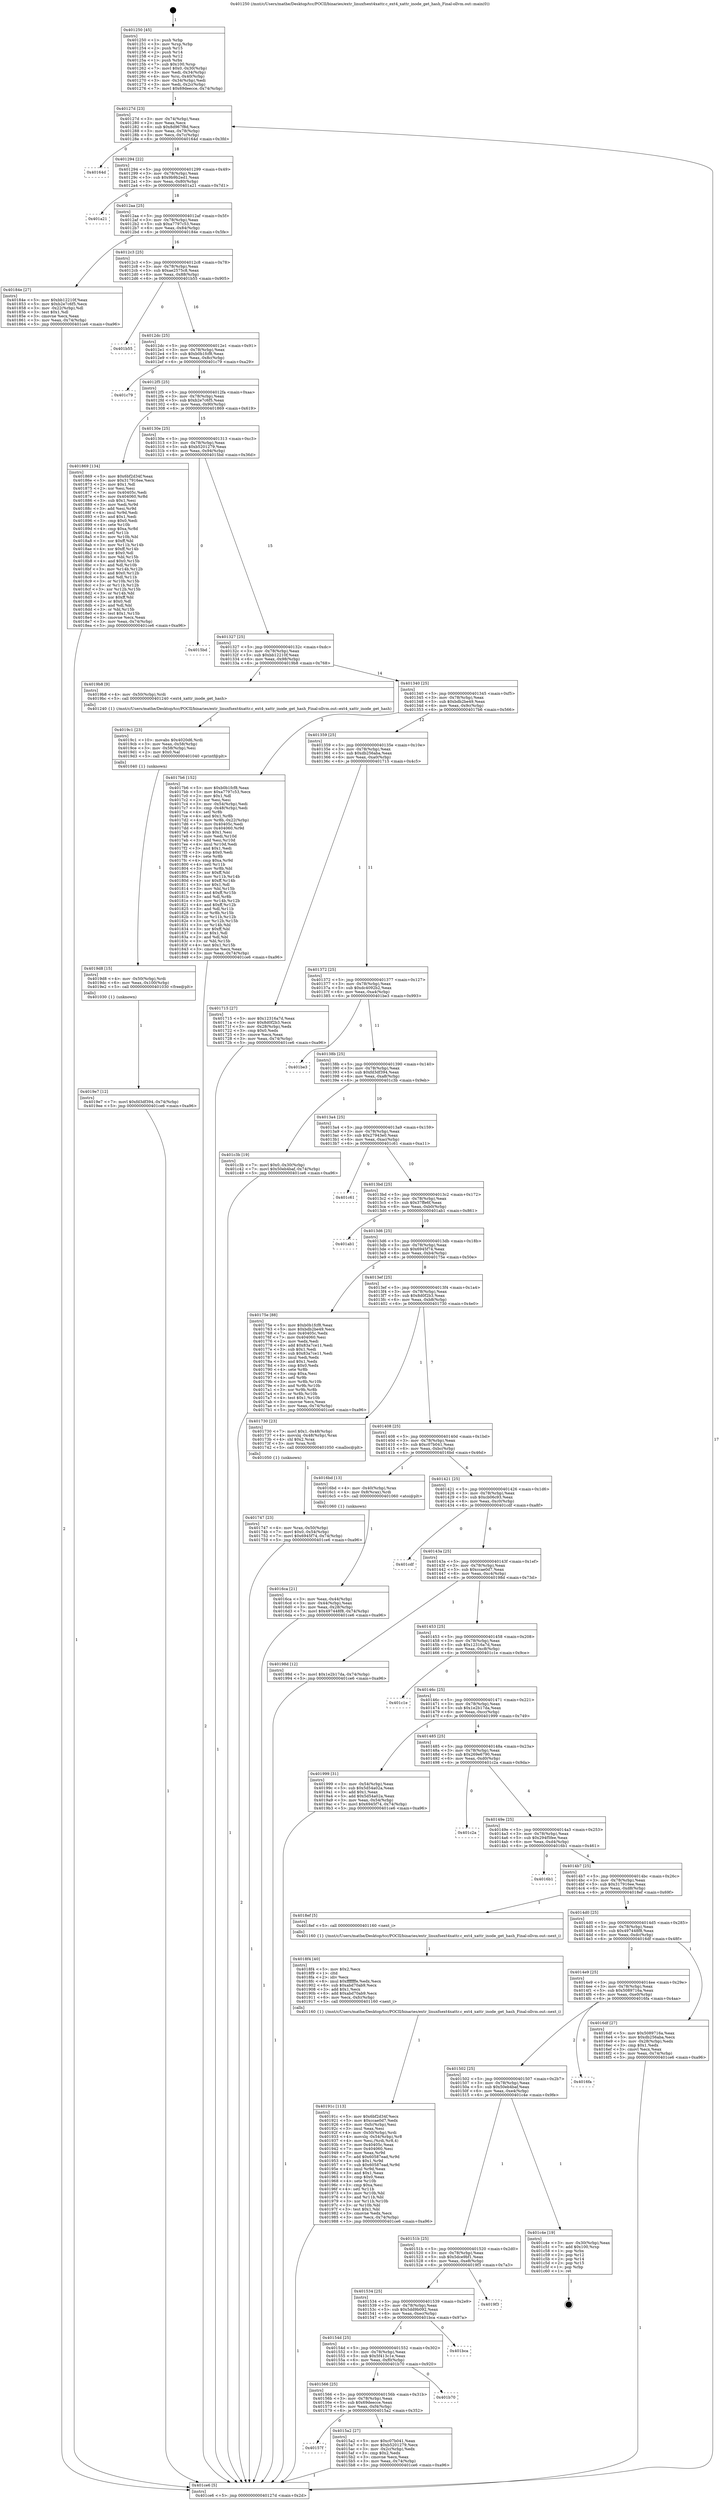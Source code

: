 digraph "0x401250" {
  label = "0x401250 (/mnt/c/Users/mathe/Desktop/tcc/POCII/binaries/extr_linuxfsext4xattr.c_ext4_xattr_inode_get_hash_Final-ollvm.out::main(0))"
  labelloc = "t"
  node[shape=record]

  Entry [label="",width=0.3,height=0.3,shape=circle,fillcolor=black,style=filled]
  "0x40127d" [label="{
     0x40127d [23]\l
     | [instrs]\l
     &nbsp;&nbsp;0x40127d \<+3\>: mov -0x74(%rbp),%eax\l
     &nbsp;&nbsp;0x401280 \<+2\>: mov %eax,%ecx\l
     &nbsp;&nbsp;0x401282 \<+6\>: sub $0x8d967f8d,%ecx\l
     &nbsp;&nbsp;0x401288 \<+3\>: mov %eax,-0x78(%rbp)\l
     &nbsp;&nbsp;0x40128b \<+3\>: mov %ecx,-0x7c(%rbp)\l
     &nbsp;&nbsp;0x40128e \<+6\>: je 000000000040164d \<main+0x3fd\>\l
  }"]
  "0x40164d" [label="{
     0x40164d\l
  }", style=dashed]
  "0x401294" [label="{
     0x401294 [22]\l
     | [instrs]\l
     &nbsp;&nbsp;0x401294 \<+5\>: jmp 0000000000401299 \<main+0x49\>\l
     &nbsp;&nbsp;0x401299 \<+3\>: mov -0x78(%rbp),%eax\l
     &nbsp;&nbsp;0x40129c \<+5\>: sub $0x9b9b2ed1,%eax\l
     &nbsp;&nbsp;0x4012a1 \<+3\>: mov %eax,-0x80(%rbp)\l
     &nbsp;&nbsp;0x4012a4 \<+6\>: je 0000000000401a21 \<main+0x7d1\>\l
  }"]
  Exit [label="",width=0.3,height=0.3,shape=circle,fillcolor=black,style=filled,peripheries=2]
  "0x401a21" [label="{
     0x401a21\l
  }", style=dashed]
  "0x4012aa" [label="{
     0x4012aa [25]\l
     | [instrs]\l
     &nbsp;&nbsp;0x4012aa \<+5\>: jmp 00000000004012af \<main+0x5f\>\l
     &nbsp;&nbsp;0x4012af \<+3\>: mov -0x78(%rbp),%eax\l
     &nbsp;&nbsp;0x4012b2 \<+5\>: sub $0xa7797c53,%eax\l
     &nbsp;&nbsp;0x4012b7 \<+6\>: mov %eax,-0x84(%rbp)\l
     &nbsp;&nbsp;0x4012bd \<+6\>: je 000000000040184e \<main+0x5fe\>\l
  }"]
  "0x4019e7" [label="{
     0x4019e7 [12]\l
     | [instrs]\l
     &nbsp;&nbsp;0x4019e7 \<+7\>: movl $0xfd3df394,-0x74(%rbp)\l
     &nbsp;&nbsp;0x4019ee \<+5\>: jmp 0000000000401ce6 \<main+0xa96\>\l
  }"]
  "0x40184e" [label="{
     0x40184e [27]\l
     | [instrs]\l
     &nbsp;&nbsp;0x40184e \<+5\>: mov $0xbb12210f,%eax\l
     &nbsp;&nbsp;0x401853 \<+5\>: mov $0xb2e7c6f5,%ecx\l
     &nbsp;&nbsp;0x401858 \<+3\>: mov -0x22(%rbp),%dl\l
     &nbsp;&nbsp;0x40185b \<+3\>: test $0x1,%dl\l
     &nbsp;&nbsp;0x40185e \<+3\>: cmovne %ecx,%eax\l
     &nbsp;&nbsp;0x401861 \<+3\>: mov %eax,-0x74(%rbp)\l
     &nbsp;&nbsp;0x401864 \<+5\>: jmp 0000000000401ce6 \<main+0xa96\>\l
  }"]
  "0x4012c3" [label="{
     0x4012c3 [25]\l
     | [instrs]\l
     &nbsp;&nbsp;0x4012c3 \<+5\>: jmp 00000000004012c8 \<main+0x78\>\l
     &nbsp;&nbsp;0x4012c8 \<+3\>: mov -0x78(%rbp),%eax\l
     &nbsp;&nbsp;0x4012cb \<+5\>: sub $0xae2575c8,%eax\l
     &nbsp;&nbsp;0x4012d0 \<+6\>: mov %eax,-0x88(%rbp)\l
     &nbsp;&nbsp;0x4012d6 \<+6\>: je 0000000000401b55 \<main+0x905\>\l
  }"]
  "0x4019d8" [label="{
     0x4019d8 [15]\l
     | [instrs]\l
     &nbsp;&nbsp;0x4019d8 \<+4\>: mov -0x50(%rbp),%rdi\l
     &nbsp;&nbsp;0x4019dc \<+6\>: mov %eax,-0x100(%rbp)\l
     &nbsp;&nbsp;0x4019e2 \<+5\>: call 0000000000401030 \<free@plt\>\l
     | [calls]\l
     &nbsp;&nbsp;0x401030 \{1\} (unknown)\l
  }"]
  "0x401b55" [label="{
     0x401b55\l
  }", style=dashed]
  "0x4012dc" [label="{
     0x4012dc [25]\l
     | [instrs]\l
     &nbsp;&nbsp;0x4012dc \<+5\>: jmp 00000000004012e1 \<main+0x91\>\l
     &nbsp;&nbsp;0x4012e1 \<+3\>: mov -0x78(%rbp),%eax\l
     &nbsp;&nbsp;0x4012e4 \<+5\>: sub $0xb0b1fcf8,%eax\l
     &nbsp;&nbsp;0x4012e9 \<+6\>: mov %eax,-0x8c(%rbp)\l
     &nbsp;&nbsp;0x4012ef \<+6\>: je 0000000000401c79 \<main+0xa29\>\l
  }"]
  "0x4019c1" [label="{
     0x4019c1 [23]\l
     | [instrs]\l
     &nbsp;&nbsp;0x4019c1 \<+10\>: movabs $0x4020d6,%rdi\l
     &nbsp;&nbsp;0x4019cb \<+3\>: mov %eax,-0x58(%rbp)\l
     &nbsp;&nbsp;0x4019ce \<+3\>: mov -0x58(%rbp),%esi\l
     &nbsp;&nbsp;0x4019d1 \<+2\>: mov $0x0,%al\l
     &nbsp;&nbsp;0x4019d3 \<+5\>: call 0000000000401040 \<printf@plt\>\l
     | [calls]\l
     &nbsp;&nbsp;0x401040 \{1\} (unknown)\l
  }"]
  "0x401c79" [label="{
     0x401c79\l
  }", style=dashed]
  "0x4012f5" [label="{
     0x4012f5 [25]\l
     | [instrs]\l
     &nbsp;&nbsp;0x4012f5 \<+5\>: jmp 00000000004012fa \<main+0xaa\>\l
     &nbsp;&nbsp;0x4012fa \<+3\>: mov -0x78(%rbp),%eax\l
     &nbsp;&nbsp;0x4012fd \<+5\>: sub $0xb2e7c6f5,%eax\l
     &nbsp;&nbsp;0x401302 \<+6\>: mov %eax,-0x90(%rbp)\l
     &nbsp;&nbsp;0x401308 \<+6\>: je 0000000000401869 \<main+0x619\>\l
  }"]
  "0x40191c" [label="{
     0x40191c [113]\l
     | [instrs]\l
     &nbsp;&nbsp;0x40191c \<+5\>: mov $0x6bf2d34f,%ecx\l
     &nbsp;&nbsp;0x401921 \<+5\>: mov $0xccae0d7,%edx\l
     &nbsp;&nbsp;0x401926 \<+6\>: mov -0xfc(%rbp),%esi\l
     &nbsp;&nbsp;0x40192c \<+3\>: imul %eax,%esi\l
     &nbsp;&nbsp;0x40192f \<+4\>: mov -0x50(%rbp),%rdi\l
     &nbsp;&nbsp;0x401933 \<+4\>: movslq -0x54(%rbp),%r8\l
     &nbsp;&nbsp;0x401937 \<+4\>: mov %esi,(%rdi,%r8,4)\l
     &nbsp;&nbsp;0x40193b \<+7\>: mov 0x40405c,%eax\l
     &nbsp;&nbsp;0x401942 \<+7\>: mov 0x404060,%esi\l
     &nbsp;&nbsp;0x401949 \<+3\>: mov %eax,%r9d\l
     &nbsp;&nbsp;0x40194c \<+7\>: add $0x60587ead,%r9d\l
     &nbsp;&nbsp;0x401953 \<+4\>: sub $0x1,%r9d\l
     &nbsp;&nbsp;0x401957 \<+7\>: sub $0x60587ead,%r9d\l
     &nbsp;&nbsp;0x40195e \<+4\>: imul %r9d,%eax\l
     &nbsp;&nbsp;0x401962 \<+3\>: and $0x1,%eax\l
     &nbsp;&nbsp;0x401965 \<+3\>: cmp $0x0,%eax\l
     &nbsp;&nbsp;0x401968 \<+4\>: sete %r10b\l
     &nbsp;&nbsp;0x40196c \<+3\>: cmp $0xa,%esi\l
     &nbsp;&nbsp;0x40196f \<+4\>: setl %r11b\l
     &nbsp;&nbsp;0x401973 \<+3\>: mov %r10b,%bl\l
     &nbsp;&nbsp;0x401976 \<+3\>: and %r11b,%bl\l
     &nbsp;&nbsp;0x401979 \<+3\>: xor %r11b,%r10b\l
     &nbsp;&nbsp;0x40197c \<+3\>: or %r10b,%bl\l
     &nbsp;&nbsp;0x40197f \<+3\>: test $0x1,%bl\l
     &nbsp;&nbsp;0x401982 \<+3\>: cmovne %edx,%ecx\l
     &nbsp;&nbsp;0x401985 \<+3\>: mov %ecx,-0x74(%rbp)\l
     &nbsp;&nbsp;0x401988 \<+5\>: jmp 0000000000401ce6 \<main+0xa96\>\l
  }"]
  "0x401869" [label="{
     0x401869 [134]\l
     | [instrs]\l
     &nbsp;&nbsp;0x401869 \<+5\>: mov $0x6bf2d34f,%eax\l
     &nbsp;&nbsp;0x40186e \<+5\>: mov $0x317916ee,%ecx\l
     &nbsp;&nbsp;0x401873 \<+2\>: mov $0x1,%dl\l
     &nbsp;&nbsp;0x401875 \<+2\>: xor %esi,%esi\l
     &nbsp;&nbsp;0x401877 \<+7\>: mov 0x40405c,%edi\l
     &nbsp;&nbsp;0x40187e \<+8\>: mov 0x404060,%r8d\l
     &nbsp;&nbsp;0x401886 \<+3\>: sub $0x1,%esi\l
     &nbsp;&nbsp;0x401889 \<+3\>: mov %edi,%r9d\l
     &nbsp;&nbsp;0x40188c \<+3\>: add %esi,%r9d\l
     &nbsp;&nbsp;0x40188f \<+4\>: imul %r9d,%edi\l
     &nbsp;&nbsp;0x401893 \<+3\>: and $0x1,%edi\l
     &nbsp;&nbsp;0x401896 \<+3\>: cmp $0x0,%edi\l
     &nbsp;&nbsp;0x401899 \<+4\>: sete %r10b\l
     &nbsp;&nbsp;0x40189d \<+4\>: cmp $0xa,%r8d\l
     &nbsp;&nbsp;0x4018a1 \<+4\>: setl %r11b\l
     &nbsp;&nbsp;0x4018a5 \<+3\>: mov %r10b,%bl\l
     &nbsp;&nbsp;0x4018a8 \<+3\>: xor $0xff,%bl\l
     &nbsp;&nbsp;0x4018ab \<+3\>: mov %r11b,%r14b\l
     &nbsp;&nbsp;0x4018ae \<+4\>: xor $0xff,%r14b\l
     &nbsp;&nbsp;0x4018b2 \<+3\>: xor $0x0,%dl\l
     &nbsp;&nbsp;0x4018b5 \<+3\>: mov %bl,%r15b\l
     &nbsp;&nbsp;0x4018b8 \<+4\>: and $0x0,%r15b\l
     &nbsp;&nbsp;0x4018bc \<+3\>: and %dl,%r10b\l
     &nbsp;&nbsp;0x4018bf \<+3\>: mov %r14b,%r12b\l
     &nbsp;&nbsp;0x4018c2 \<+4\>: and $0x0,%r12b\l
     &nbsp;&nbsp;0x4018c6 \<+3\>: and %dl,%r11b\l
     &nbsp;&nbsp;0x4018c9 \<+3\>: or %r10b,%r15b\l
     &nbsp;&nbsp;0x4018cc \<+3\>: or %r11b,%r12b\l
     &nbsp;&nbsp;0x4018cf \<+3\>: xor %r12b,%r15b\l
     &nbsp;&nbsp;0x4018d2 \<+3\>: or %r14b,%bl\l
     &nbsp;&nbsp;0x4018d5 \<+3\>: xor $0xff,%bl\l
     &nbsp;&nbsp;0x4018d8 \<+3\>: or $0x0,%dl\l
     &nbsp;&nbsp;0x4018db \<+2\>: and %dl,%bl\l
     &nbsp;&nbsp;0x4018dd \<+3\>: or %bl,%r15b\l
     &nbsp;&nbsp;0x4018e0 \<+4\>: test $0x1,%r15b\l
     &nbsp;&nbsp;0x4018e4 \<+3\>: cmovne %ecx,%eax\l
     &nbsp;&nbsp;0x4018e7 \<+3\>: mov %eax,-0x74(%rbp)\l
     &nbsp;&nbsp;0x4018ea \<+5\>: jmp 0000000000401ce6 \<main+0xa96\>\l
  }"]
  "0x40130e" [label="{
     0x40130e [25]\l
     | [instrs]\l
     &nbsp;&nbsp;0x40130e \<+5\>: jmp 0000000000401313 \<main+0xc3\>\l
     &nbsp;&nbsp;0x401313 \<+3\>: mov -0x78(%rbp),%eax\l
     &nbsp;&nbsp;0x401316 \<+5\>: sub $0xb5201279,%eax\l
     &nbsp;&nbsp;0x40131b \<+6\>: mov %eax,-0x94(%rbp)\l
     &nbsp;&nbsp;0x401321 \<+6\>: je 00000000004015bd \<main+0x36d\>\l
  }"]
  "0x4018f4" [label="{
     0x4018f4 [40]\l
     | [instrs]\l
     &nbsp;&nbsp;0x4018f4 \<+5\>: mov $0x2,%ecx\l
     &nbsp;&nbsp;0x4018f9 \<+1\>: cltd\l
     &nbsp;&nbsp;0x4018fa \<+2\>: idiv %ecx\l
     &nbsp;&nbsp;0x4018fc \<+6\>: imul $0xfffffffe,%edx,%ecx\l
     &nbsp;&nbsp;0x401902 \<+6\>: sub $0xabd70ab9,%ecx\l
     &nbsp;&nbsp;0x401908 \<+3\>: add $0x1,%ecx\l
     &nbsp;&nbsp;0x40190b \<+6\>: add $0xabd70ab9,%ecx\l
     &nbsp;&nbsp;0x401911 \<+6\>: mov %ecx,-0xfc(%rbp)\l
     &nbsp;&nbsp;0x401917 \<+5\>: call 0000000000401160 \<next_i\>\l
     | [calls]\l
     &nbsp;&nbsp;0x401160 \{1\} (/mnt/c/Users/mathe/Desktop/tcc/POCII/binaries/extr_linuxfsext4xattr.c_ext4_xattr_inode_get_hash_Final-ollvm.out::next_i)\l
  }"]
  "0x4015bd" [label="{
     0x4015bd\l
  }", style=dashed]
  "0x401327" [label="{
     0x401327 [25]\l
     | [instrs]\l
     &nbsp;&nbsp;0x401327 \<+5\>: jmp 000000000040132c \<main+0xdc\>\l
     &nbsp;&nbsp;0x40132c \<+3\>: mov -0x78(%rbp),%eax\l
     &nbsp;&nbsp;0x40132f \<+5\>: sub $0xbb12210f,%eax\l
     &nbsp;&nbsp;0x401334 \<+6\>: mov %eax,-0x98(%rbp)\l
     &nbsp;&nbsp;0x40133a \<+6\>: je 00000000004019b8 \<main+0x768\>\l
  }"]
  "0x401747" [label="{
     0x401747 [23]\l
     | [instrs]\l
     &nbsp;&nbsp;0x401747 \<+4\>: mov %rax,-0x50(%rbp)\l
     &nbsp;&nbsp;0x40174b \<+7\>: movl $0x0,-0x54(%rbp)\l
     &nbsp;&nbsp;0x401752 \<+7\>: movl $0x6945f74,-0x74(%rbp)\l
     &nbsp;&nbsp;0x401759 \<+5\>: jmp 0000000000401ce6 \<main+0xa96\>\l
  }"]
  "0x4019b8" [label="{
     0x4019b8 [9]\l
     | [instrs]\l
     &nbsp;&nbsp;0x4019b8 \<+4\>: mov -0x50(%rbp),%rdi\l
     &nbsp;&nbsp;0x4019bc \<+5\>: call 0000000000401240 \<ext4_xattr_inode_get_hash\>\l
     | [calls]\l
     &nbsp;&nbsp;0x401240 \{1\} (/mnt/c/Users/mathe/Desktop/tcc/POCII/binaries/extr_linuxfsext4xattr.c_ext4_xattr_inode_get_hash_Final-ollvm.out::ext4_xattr_inode_get_hash)\l
  }"]
  "0x401340" [label="{
     0x401340 [25]\l
     | [instrs]\l
     &nbsp;&nbsp;0x401340 \<+5\>: jmp 0000000000401345 \<main+0xf5\>\l
     &nbsp;&nbsp;0x401345 \<+3\>: mov -0x78(%rbp),%eax\l
     &nbsp;&nbsp;0x401348 \<+5\>: sub $0xbdb2be49,%eax\l
     &nbsp;&nbsp;0x40134d \<+6\>: mov %eax,-0x9c(%rbp)\l
     &nbsp;&nbsp;0x401353 \<+6\>: je 00000000004017b6 \<main+0x566\>\l
  }"]
  "0x4016ca" [label="{
     0x4016ca [21]\l
     | [instrs]\l
     &nbsp;&nbsp;0x4016ca \<+3\>: mov %eax,-0x44(%rbp)\l
     &nbsp;&nbsp;0x4016cd \<+3\>: mov -0x44(%rbp),%eax\l
     &nbsp;&nbsp;0x4016d0 \<+3\>: mov %eax,-0x28(%rbp)\l
     &nbsp;&nbsp;0x4016d3 \<+7\>: movl $0x497448f8,-0x74(%rbp)\l
     &nbsp;&nbsp;0x4016da \<+5\>: jmp 0000000000401ce6 \<main+0xa96\>\l
  }"]
  "0x4017b6" [label="{
     0x4017b6 [152]\l
     | [instrs]\l
     &nbsp;&nbsp;0x4017b6 \<+5\>: mov $0xb0b1fcf8,%eax\l
     &nbsp;&nbsp;0x4017bb \<+5\>: mov $0xa7797c53,%ecx\l
     &nbsp;&nbsp;0x4017c0 \<+2\>: mov $0x1,%dl\l
     &nbsp;&nbsp;0x4017c2 \<+2\>: xor %esi,%esi\l
     &nbsp;&nbsp;0x4017c4 \<+3\>: mov -0x54(%rbp),%edi\l
     &nbsp;&nbsp;0x4017c7 \<+3\>: cmp -0x48(%rbp),%edi\l
     &nbsp;&nbsp;0x4017ca \<+4\>: setl %r8b\l
     &nbsp;&nbsp;0x4017ce \<+4\>: and $0x1,%r8b\l
     &nbsp;&nbsp;0x4017d2 \<+4\>: mov %r8b,-0x22(%rbp)\l
     &nbsp;&nbsp;0x4017d6 \<+7\>: mov 0x40405c,%edi\l
     &nbsp;&nbsp;0x4017dd \<+8\>: mov 0x404060,%r9d\l
     &nbsp;&nbsp;0x4017e5 \<+3\>: sub $0x1,%esi\l
     &nbsp;&nbsp;0x4017e8 \<+3\>: mov %edi,%r10d\l
     &nbsp;&nbsp;0x4017eb \<+3\>: add %esi,%r10d\l
     &nbsp;&nbsp;0x4017ee \<+4\>: imul %r10d,%edi\l
     &nbsp;&nbsp;0x4017f2 \<+3\>: and $0x1,%edi\l
     &nbsp;&nbsp;0x4017f5 \<+3\>: cmp $0x0,%edi\l
     &nbsp;&nbsp;0x4017f8 \<+4\>: sete %r8b\l
     &nbsp;&nbsp;0x4017fc \<+4\>: cmp $0xa,%r9d\l
     &nbsp;&nbsp;0x401800 \<+4\>: setl %r11b\l
     &nbsp;&nbsp;0x401804 \<+3\>: mov %r8b,%bl\l
     &nbsp;&nbsp;0x401807 \<+3\>: xor $0xff,%bl\l
     &nbsp;&nbsp;0x40180a \<+3\>: mov %r11b,%r14b\l
     &nbsp;&nbsp;0x40180d \<+4\>: xor $0xff,%r14b\l
     &nbsp;&nbsp;0x401811 \<+3\>: xor $0x1,%dl\l
     &nbsp;&nbsp;0x401814 \<+3\>: mov %bl,%r15b\l
     &nbsp;&nbsp;0x401817 \<+4\>: and $0xff,%r15b\l
     &nbsp;&nbsp;0x40181b \<+3\>: and %dl,%r8b\l
     &nbsp;&nbsp;0x40181e \<+3\>: mov %r14b,%r12b\l
     &nbsp;&nbsp;0x401821 \<+4\>: and $0xff,%r12b\l
     &nbsp;&nbsp;0x401825 \<+3\>: and %dl,%r11b\l
     &nbsp;&nbsp;0x401828 \<+3\>: or %r8b,%r15b\l
     &nbsp;&nbsp;0x40182b \<+3\>: or %r11b,%r12b\l
     &nbsp;&nbsp;0x40182e \<+3\>: xor %r12b,%r15b\l
     &nbsp;&nbsp;0x401831 \<+3\>: or %r14b,%bl\l
     &nbsp;&nbsp;0x401834 \<+3\>: xor $0xff,%bl\l
     &nbsp;&nbsp;0x401837 \<+3\>: or $0x1,%dl\l
     &nbsp;&nbsp;0x40183a \<+2\>: and %dl,%bl\l
     &nbsp;&nbsp;0x40183c \<+3\>: or %bl,%r15b\l
     &nbsp;&nbsp;0x40183f \<+4\>: test $0x1,%r15b\l
     &nbsp;&nbsp;0x401843 \<+3\>: cmovne %ecx,%eax\l
     &nbsp;&nbsp;0x401846 \<+3\>: mov %eax,-0x74(%rbp)\l
     &nbsp;&nbsp;0x401849 \<+5\>: jmp 0000000000401ce6 \<main+0xa96\>\l
  }"]
  "0x401359" [label="{
     0x401359 [25]\l
     | [instrs]\l
     &nbsp;&nbsp;0x401359 \<+5\>: jmp 000000000040135e \<main+0x10e\>\l
     &nbsp;&nbsp;0x40135e \<+3\>: mov -0x78(%rbp),%eax\l
     &nbsp;&nbsp;0x401361 \<+5\>: sub $0xdb256aba,%eax\l
     &nbsp;&nbsp;0x401366 \<+6\>: mov %eax,-0xa0(%rbp)\l
     &nbsp;&nbsp;0x40136c \<+6\>: je 0000000000401715 \<main+0x4c5\>\l
  }"]
  "0x401250" [label="{
     0x401250 [45]\l
     | [instrs]\l
     &nbsp;&nbsp;0x401250 \<+1\>: push %rbp\l
     &nbsp;&nbsp;0x401251 \<+3\>: mov %rsp,%rbp\l
     &nbsp;&nbsp;0x401254 \<+2\>: push %r15\l
     &nbsp;&nbsp;0x401256 \<+2\>: push %r14\l
     &nbsp;&nbsp;0x401258 \<+2\>: push %r12\l
     &nbsp;&nbsp;0x40125a \<+1\>: push %rbx\l
     &nbsp;&nbsp;0x40125b \<+7\>: sub $0x100,%rsp\l
     &nbsp;&nbsp;0x401262 \<+7\>: movl $0x0,-0x30(%rbp)\l
     &nbsp;&nbsp;0x401269 \<+3\>: mov %edi,-0x34(%rbp)\l
     &nbsp;&nbsp;0x40126c \<+4\>: mov %rsi,-0x40(%rbp)\l
     &nbsp;&nbsp;0x401270 \<+3\>: mov -0x34(%rbp),%edi\l
     &nbsp;&nbsp;0x401273 \<+3\>: mov %edi,-0x2c(%rbp)\l
     &nbsp;&nbsp;0x401276 \<+7\>: movl $0x69deecce,-0x74(%rbp)\l
  }"]
  "0x401715" [label="{
     0x401715 [27]\l
     | [instrs]\l
     &nbsp;&nbsp;0x401715 \<+5\>: mov $0x12316a7d,%eax\l
     &nbsp;&nbsp;0x40171a \<+5\>: mov $0x8d0f2b3,%ecx\l
     &nbsp;&nbsp;0x40171f \<+3\>: mov -0x28(%rbp),%edx\l
     &nbsp;&nbsp;0x401722 \<+3\>: cmp $0x0,%edx\l
     &nbsp;&nbsp;0x401725 \<+3\>: cmove %ecx,%eax\l
     &nbsp;&nbsp;0x401728 \<+3\>: mov %eax,-0x74(%rbp)\l
     &nbsp;&nbsp;0x40172b \<+5\>: jmp 0000000000401ce6 \<main+0xa96\>\l
  }"]
  "0x401372" [label="{
     0x401372 [25]\l
     | [instrs]\l
     &nbsp;&nbsp;0x401372 \<+5\>: jmp 0000000000401377 \<main+0x127\>\l
     &nbsp;&nbsp;0x401377 \<+3\>: mov -0x78(%rbp),%eax\l
     &nbsp;&nbsp;0x40137a \<+5\>: sub $0xdc4092b2,%eax\l
     &nbsp;&nbsp;0x40137f \<+6\>: mov %eax,-0xa4(%rbp)\l
     &nbsp;&nbsp;0x401385 \<+6\>: je 0000000000401be3 \<main+0x993\>\l
  }"]
  "0x401ce6" [label="{
     0x401ce6 [5]\l
     | [instrs]\l
     &nbsp;&nbsp;0x401ce6 \<+5\>: jmp 000000000040127d \<main+0x2d\>\l
  }"]
  "0x401be3" [label="{
     0x401be3\l
  }", style=dashed]
  "0x40138b" [label="{
     0x40138b [25]\l
     | [instrs]\l
     &nbsp;&nbsp;0x40138b \<+5\>: jmp 0000000000401390 \<main+0x140\>\l
     &nbsp;&nbsp;0x401390 \<+3\>: mov -0x78(%rbp),%eax\l
     &nbsp;&nbsp;0x401393 \<+5\>: sub $0xfd3df394,%eax\l
     &nbsp;&nbsp;0x401398 \<+6\>: mov %eax,-0xa8(%rbp)\l
     &nbsp;&nbsp;0x40139e \<+6\>: je 0000000000401c3b \<main+0x9eb\>\l
  }"]
  "0x40157f" [label="{
     0x40157f\l
  }", style=dashed]
  "0x401c3b" [label="{
     0x401c3b [19]\l
     | [instrs]\l
     &nbsp;&nbsp;0x401c3b \<+7\>: movl $0x0,-0x30(%rbp)\l
     &nbsp;&nbsp;0x401c42 \<+7\>: movl $0x50eb4baf,-0x74(%rbp)\l
     &nbsp;&nbsp;0x401c49 \<+5\>: jmp 0000000000401ce6 \<main+0xa96\>\l
  }"]
  "0x4013a4" [label="{
     0x4013a4 [25]\l
     | [instrs]\l
     &nbsp;&nbsp;0x4013a4 \<+5\>: jmp 00000000004013a9 \<main+0x159\>\l
     &nbsp;&nbsp;0x4013a9 \<+3\>: mov -0x78(%rbp),%eax\l
     &nbsp;&nbsp;0x4013ac \<+5\>: sub $0x27943e0,%eax\l
     &nbsp;&nbsp;0x4013b1 \<+6\>: mov %eax,-0xac(%rbp)\l
     &nbsp;&nbsp;0x4013b7 \<+6\>: je 0000000000401c61 \<main+0xa11\>\l
  }"]
  "0x4015a2" [label="{
     0x4015a2 [27]\l
     | [instrs]\l
     &nbsp;&nbsp;0x4015a2 \<+5\>: mov $0xc07b041,%eax\l
     &nbsp;&nbsp;0x4015a7 \<+5\>: mov $0xb5201279,%ecx\l
     &nbsp;&nbsp;0x4015ac \<+3\>: mov -0x2c(%rbp),%edx\l
     &nbsp;&nbsp;0x4015af \<+3\>: cmp $0x2,%edx\l
     &nbsp;&nbsp;0x4015b2 \<+3\>: cmovne %ecx,%eax\l
     &nbsp;&nbsp;0x4015b5 \<+3\>: mov %eax,-0x74(%rbp)\l
     &nbsp;&nbsp;0x4015b8 \<+5\>: jmp 0000000000401ce6 \<main+0xa96\>\l
  }"]
  "0x401c61" [label="{
     0x401c61\l
  }", style=dashed]
  "0x4013bd" [label="{
     0x4013bd [25]\l
     | [instrs]\l
     &nbsp;&nbsp;0x4013bd \<+5\>: jmp 00000000004013c2 \<main+0x172\>\l
     &nbsp;&nbsp;0x4013c2 \<+3\>: mov -0x78(%rbp),%eax\l
     &nbsp;&nbsp;0x4013c5 \<+5\>: sub $0x37ffe6f,%eax\l
     &nbsp;&nbsp;0x4013ca \<+6\>: mov %eax,-0xb0(%rbp)\l
     &nbsp;&nbsp;0x4013d0 \<+6\>: je 0000000000401ab1 \<main+0x861\>\l
  }"]
  "0x401566" [label="{
     0x401566 [25]\l
     | [instrs]\l
     &nbsp;&nbsp;0x401566 \<+5\>: jmp 000000000040156b \<main+0x31b\>\l
     &nbsp;&nbsp;0x40156b \<+3\>: mov -0x78(%rbp),%eax\l
     &nbsp;&nbsp;0x40156e \<+5\>: sub $0x69deecce,%eax\l
     &nbsp;&nbsp;0x401573 \<+6\>: mov %eax,-0xf4(%rbp)\l
     &nbsp;&nbsp;0x401579 \<+6\>: je 00000000004015a2 \<main+0x352\>\l
  }"]
  "0x401ab1" [label="{
     0x401ab1\l
  }", style=dashed]
  "0x4013d6" [label="{
     0x4013d6 [25]\l
     | [instrs]\l
     &nbsp;&nbsp;0x4013d6 \<+5\>: jmp 00000000004013db \<main+0x18b\>\l
     &nbsp;&nbsp;0x4013db \<+3\>: mov -0x78(%rbp),%eax\l
     &nbsp;&nbsp;0x4013de \<+5\>: sub $0x6945f74,%eax\l
     &nbsp;&nbsp;0x4013e3 \<+6\>: mov %eax,-0xb4(%rbp)\l
     &nbsp;&nbsp;0x4013e9 \<+6\>: je 000000000040175e \<main+0x50e\>\l
  }"]
  "0x401b70" [label="{
     0x401b70\l
  }", style=dashed]
  "0x40175e" [label="{
     0x40175e [88]\l
     | [instrs]\l
     &nbsp;&nbsp;0x40175e \<+5\>: mov $0xb0b1fcf8,%eax\l
     &nbsp;&nbsp;0x401763 \<+5\>: mov $0xbdb2be49,%ecx\l
     &nbsp;&nbsp;0x401768 \<+7\>: mov 0x40405c,%edx\l
     &nbsp;&nbsp;0x40176f \<+7\>: mov 0x404060,%esi\l
     &nbsp;&nbsp;0x401776 \<+2\>: mov %edx,%edi\l
     &nbsp;&nbsp;0x401778 \<+6\>: add $0x83a7ce11,%edi\l
     &nbsp;&nbsp;0x40177e \<+3\>: sub $0x1,%edi\l
     &nbsp;&nbsp;0x401781 \<+6\>: sub $0x83a7ce11,%edi\l
     &nbsp;&nbsp;0x401787 \<+3\>: imul %edi,%edx\l
     &nbsp;&nbsp;0x40178a \<+3\>: and $0x1,%edx\l
     &nbsp;&nbsp;0x40178d \<+3\>: cmp $0x0,%edx\l
     &nbsp;&nbsp;0x401790 \<+4\>: sete %r8b\l
     &nbsp;&nbsp;0x401794 \<+3\>: cmp $0xa,%esi\l
     &nbsp;&nbsp;0x401797 \<+4\>: setl %r9b\l
     &nbsp;&nbsp;0x40179b \<+3\>: mov %r8b,%r10b\l
     &nbsp;&nbsp;0x40179e \<+3\>: and %r9b,%r10b\l
     &nbsp;&nbsp;0x4017a1 \<+3\>: xor %r9b,%r8b\l
     &nbsp;&nbsp;0x4017a4 \<+3\>: or %r8b,%r10b\l
     &nbsp;&nbsp;0x4017a7 \<+4\>: test $0x1,%r10b\l
     &nbsp;&nbsp;0x4017ab \<+3\>: cmovne %ecx,%eax\l
     &nbsp;&nbsp;0x4017ae \<+3\>: mov %eax,-0x74(%rbp)\l
     &nbsp;&nbsp;0x4017b1 \<+5\>: jmp 0000000000401ce6 \<main+0xa96\>\l
  }"]
  "0x4013ef" [label="{
     0x4013ef [25]\l
     | [instrs]\l
     &nbsp;&nbsp;0x4013ef \<+5\>: jmp 00000000004013f4 \<main+0x1a4\>\l
     &nbsp;&nbsp;0x4013f4 \<+3\>: mov -0x78(%rbp),%eax\l
     &nbsp;&nbsp;0x4013f7 \<+5\>: sub $0x8d0f2b3,%eax\l
     &nbsp;&nbsp;0x4013fc \<+6\>: mov %eax,-0xb8(%rbp)\l
     &nbsp;&nbsp;0x401402 \<+6\>: je 0000000000401730 \<main+0x4e0\>\l
  }"]
  "0x40154d" [label="{
     0x40154d [25]\l
     | [instrs]\l
     &nbsp;&nbsp;0x40154d \<+5\>: jmp 0000000000401552 \<main+0x302\>\l
     &nbsp;&nbsp;0x401552 \<+3\>: mov -0x78(%rbp),%eax\l
     &nbsp;&nbsp;0x401555 \<+5\>: sub $0x5f413c1e,%eax\l
     &nbsp;&nbsp;0x40155a \<+6\>: mov %eax,-0xf0(%rbp)\l
     &nbsp;&nbsp;0x401560 \<+6\>: je 0000000000401b70 \<main+0x920\>\l
  }"]
  "0x401730" [label="{
     0x401730 [23]\l
     | [instrs]\l
     &nbsp;&nbsp;0x401730 \<+7\>: movl $0x1,-0x48(%rbp)\l
     &nbsp;&nbsp;0x401737 \<+4\>: movslq -0x48(%rbp),%rax\l
     &nbsp;&nbsp;0x40173b \<+4\>: shl $0x2,%rax\l
     &nbsp;&nbsp;0x40173f \<+3\>: mov %rax,%rdi\l
     &nbsp;&nbsp;0x401742 \<+5\>: call 0000000000401050 \<malloc@plt\>\l
     | [calls]\l
     &nbsp;&nbsp;0x401050 \{1\} (unknown)\l
  }"]
  "0x401408" [label="{
     0x401408 [25]\l
     | [instrs]\l
     &nbsp;&nbsp;0x401408 \<+5\>: jmp 000000000040140d \<main+0x1bd\>\l
     &nbsp;&nbsp;0x40140d \<+3\>: mov -0x78(%rbp),%eax\l
     &nbsp;&nbsp;0x401410 \<+5\>: sub $0xc07b041,%eax\l
     &nbsp;&nbsp;0x401415 \<+6\>: mov %eax,-0xbc(%rbp)\l
     &nbsp;&nbsp;0x40141b \<+6\>: je 00000000004016bd \<main+0x46d\>\l
  }"]
  "0x401bca" [label="{
     0x401bca\l
  }", style=dashed]
  "0x4016bd" [label="{
     0x4016bd [13]\l
     | [instrs]\l
     &nbsp;&nbsp;0x4016bd \<+4\>: mov -0x40(%rbp),%rax\l
     &nbsp;&nbsp;0x4016c1 \<+4\>: mov 0x8(%rax),%rdi\l
     &nbsp;&nbsp;0x4016c5 \<+5\>: call 0000000000401060 \<atoi@plt\>\l
     | [calls]\l
     &nbsp;&nbsp;0x401060 \{1\} (unknown)\l
  }"]
  "0x401421" [label="{
     0x401421 [25]\l
     | [instrs]\l
     &nbsp;&nbsp;0x401421 \<+5\>: jmp 0000000000401426 \<main+0x1d6\>\l
     &nbsp;&nbsp;0x401426 \<+3\>: mov -0x78(%rbp),%eax\l
     &nbsp;&nbsp;0x401429 \<+5\>: sub $0xcb06c93,%eax\l
     &nbsp;&nbsp;0x40142e \<+6\>: mov %eax,-0xc0(%rbp)\l
     &nbsp;&nbsp;0x401434 \<+6\>: je 0000000000401cdf \<main+0xa8f\>\l
  }"]
  "0x401534" [label="{
     0x401534 [25]\l
     | [instrs]\l
     &nbsp;&nbsp;0x401534 \<+5\>: jmp 0000000000401539 \<main+0x2e9\>\l
     &nbsp;&nbsp;0x401539 \<+3\>: mov -0x78(%rbp),%eax\l
     &nbsp;&nbsp;0x40153c \<+5\>: sub $0x5dd9b092,%eax\l
     &nbsp;&nbsp;0x401541 \<+6\>: mov %eax,-0xec(%rbp)\l
     &nbsp;&nbsp;0x401547 \<+6\>: je 0000000000401bca \<main+0x97a\>\l
  }"]
  "0x401cdf" [label="{
     0x401cdf\l
  }", style=dashed]
  "0x40143a" [label="{
     0x40143a [25]\l
     | [instrs]\l
     &nbsp;&nbsp;0x40143a \<+5\>: jmp 000000000040143f \<main+0x1ef\>\l
     &nbsp;&nbsp;0x40143f \<+3\>: mov -0x78(%rbp),%eax\l
     &nbsp;&nbsp;0x401442 \<+5\>: sub $0xccae0d7,%eax\l
     &nbsp;&nbsp;0x401447 \<+6\>: mov %eax,-0xc4(%rbp)\l
     &nbsp;&nbsp;0x40144d \<+6\>: je 000000000040198d \<main+0x73d\>\l
  }"]
  "0x4019f3" [label="{
     0x4019f3\l
  }", style=dashed]
  "0x40198d" [label="{
     0x40198d [12]\l
     | [instrs]\l
     &nbsp;&nbsp;0x40198d \<+7\>: movl $0x1e2b17da,-0x74(%rbp)\l
     &nbsp;&nbsp;0x401994 \<+5\>: jmp 0000000000401ce6 \<main+0xa96\>\l
  }"]
  "0x401453" [label="{
     0x401453 [25]\l
     | [instrs]\l
     &nbsp;&nbsp;0x401453 \<+5\>: jmp 0000000000401458 \<main+0x208\>\l
     &nbsp;&nbsp;0x401458 \<+3\>: mov -0x78(%rbp),%eax\l
     &nbsp;&nbsp;0x40145b \<+5\>: sub $0x12316a7d,%eax\l
     &nbsp;&nbsp;0x401460 \<+6\>: mov %eax,-0xc8(%rbp)\l
     &nbsp;&nbsp;0x401466 \<+6\>: je 0000000000401c1e \<main+0x9ce\>\l
  }"]
  "0x40151b" [label="{
     0x40151b [25]\l
     | [instrs]\l
     &nbsp;&nbsp;0x40151b \<+5\>: jmp 0000000000401520 \<main+0x2d0\>\l
     &nbsp;&nbsp;0x401520 \<+3\>: mov -0x78(%rbp),%eax\l
     &nbsp;&nbsp;0x401523 \<+5\>: sub $0x5dce9bf1,%eax\l
     &nbsp;&nbsp;0x401528 \<+6\>: mov %eax,-0xe8(%rbp)\l
     &nbsp;&nbsp;0x40152e \<+6\>: je 00000000004019f3 \<main+0x7a3\>\l
  }"]
  "0x401c1e" [label="{
     0x401c1e\l
  }", style=dashed]
  "0x40146c" [label="{
     0x40146c [25]\l
     | [instrs]\l
     &nbsp;&nbsp;0x40146c \<+5\>: jmp 0000000000401471 \<main+0x221\>\l
     &nbsp;&nbsp;0x401471 \<+3\>: mov -0x78(%rbp),%eax\l
     &nbsp;&nbsp;0x401474 \<+5\>: sub $0x1e2b17da,%eax\l
     &nbsp;&nbsp;0x401479 \<+6\>: mov %eax,-0xcc(%rbp)\l
     &nbsp;&nbsp;0x40147f \<+6\>: je 0000000000401999 \<main+0x749\>\l
  }"]
  "0x401c4e" [label="{
     0x401c4e [19]\l
     | [instrs]\l
     &nbsp;&nbsp;0x401c4e \<+3\>: mov -0x30(%rbp),%eax\l
     &nbsp;&nbsp;0x401c51 \<+7\>: add $0x100,%rsp\l
     &nbsp;&nbsp;0x401c58 \<+1\>: pop %rbx\l
     &nbsp;&nbsp;0x401c59 \<+2\>: pop %r12\l
     &nbsp;&nbsp;0x401c5b \<+2\>: pop %r14\l
     &nbsp;&nbsp;0x401c5d \<+2\>: pop %r15\l
     &nbsp;&nbsp;0x401c5f \<+1\>: pop %rbp\l
     &nbsp;&nbsp;0x401c60 \<+1\>: ret\l
  }"]
  "0x401999" [label="{
     0x401999 [31]\l
     | [instrs]\l
     &nbsp;&nbsp;0x401999 \<+3\>: mov -0x54(%rbp),%eax\l
     &nbsp;&nbsp;0x40199c \<+5\>: sub $0x5d54a02a,%eax\l
     &nbsp;&nbsp;0x4019a1 \<+3\>: add $0x1,%eax\l
     &nbsp;&nbsp;0x4019a4 \<+5\>: add $0x5d54a02a,%eax\l
     &nbsp;&nbsp;0x4019a9 \<+3\>: mov %eax,-0x54(%rbp)\l
     &nbsp;&nbsp;0x4019ac \<+7\>: movl $0x6945f74,-0x74(%rbp)\l
     &nbsp;&nbsp;0x4019b3 \<+5\>: jmp 0000000000401ce6 \<main+0xa96\>\l
  }"]
  "0x401485" [label="{
     0x401485 [25]\l
     | [instrs]\l
     &nbsp;&nbsp;0x401485 \<+5\>: jmp 000000000040148a \<main+0x23a\>\l
     &nbsp;&nbsp;0x40148a \<+3\>: mov -0x78(%rbp),%eax\l
     &nbsp;&nbsp;0x40148d \<+5\>: sub $0x269e6790,%eax\l
     &nbsp;&nbsp;0x401492 \<+6\>: mov %eax,-0xd0(%rbp)\l
     &nbsp;&nbsp;0x401498 \<+6\>: je 0000000000401c2a \<main+0x9da\>\l
  }"]
  "0x401502" [label="{
     0x401502 [25]\l
     | [instrs]\l
     &nbsp;&nbsp;0x401502 \<+5\>: jmp 0000000000401507 \<main+0x2b7\>\l
     &nbsp;&nbsp;0x401507 \<+3\>: mov -0x78(%rbp),%eax\l
     &nbsp;&nbsp;0x40150a \<+5\>: sub $0x50eb4baf,%eax\l
     &nbsp;&nbsp;0x40150f \<+6\>: mov %eax,-0xe4(%rbp)\l
     &nbsp;&nbsp;0x401515 \<+6\>: je 0000000000401c4e \<main+0x9fe\>\l
  }"]
  "0x401c2a" [label="{
     0x401c2a\l
  }", style=dashed]
  "0x40149e" [label="{
     0x40149e [25]\l
     | [instrs]\l
     &nbsp;&nbsp;0x40149e \<+5\>: jmp 00000000004014a3 \<main+0x253\>\l
     &nbsp;&nbsp;0x4014a3 \<+3\>: mov -0x78(%rbp),%eax\l
     &nbsp;&nbsp;0x4014a6 \<+5\>: sub $0x294f5fee,%eax\l
     &nbsp;&nbsp;0x4014ab \<+6\>: mov %eax,-0xd4(%rbp)\l
     &nbsp;&nbsp;0x4014b1 \<+6\>: je 00000000004016b1 \<main+0x461\>\l
  }"]
  "0x4016fa" [label="{
     0x4016fa\l
  }", style=dashed]
  "0x4016b1" [label="{
     0x4016b1\l
  }", style=dashed]
  "0x4014b7" [label="{
     0x4014b7 [25]\l
     | [instrs]\l
     &nbsp;&nbsp;0x4014b7 \<+5\>: jmp 00000000004014bc \<main+0x26c\>\l
     &nbsp;&nbsp;0x4014bc \<+3\>: mov -0x78(%rbp),%eax\l
     &nbsp;&nbsp;0x4014bf \<+5\>: sub $0x317916ee,%eax\l
     &nbsp;&nbsp;0x4014c4 \<+6\>: mov %eax,-0xd8(%rbp)\l
     &nbsp;&nbsp;0x4014ca \<+6\>: je 00000000004018ef \<main+0x69f\>\l
  }"]
  "0x4014e9" [label="{
     0x4014e9 [25]\l
     | [instrs]\l
     &nbsp;&nbsp;0x4014e9 \<+5\>: jmp 00000000004014ee \<main+0x29e\>\l
     &nbsp;&nbsp;0x4014ee \<+3\>: mov -0x78(%rbp),%eax\l
     &nbsp;&nbsp;0x4014f1 \<+5\>: sub $0x5089716a,%eax\l
     &nbsp;&nbsp;0x4014f6 \<+6\>: mov %eax,-0xe0(%rbp)\l
     &nbsp;&nbsp;0x4014fc \<+6\>: je 00000000004016fa \<main+0x4aa\>\l
  }"]
  "0x4018ef" [label="{
     0x4018ef [5]\l
     | [instrs]\l
     &nbsp;&nbsp;0x4018ef \<+5\>: call 0000000000401160 \<next_i\>\l
     | [calls]\l
     &nbsp;&nbsp;0x401160 \{1\} (/mnt/c/Users/mathe/Desktop/tcc/POCII/binaries/extr_linuxfsext4xattr.c_ext4_xattr_inode_get_hash_Final-ollvm.out::next_i)\l
  }"]
  "0x4014d0" [label="{
     0x4014d0 [25]\l
     | [instrs]\l
     &nbsp;&nbsp;0x4014d0 \<+5\>: jmp 00000000004014d5 \<main+0x285\>\l
     &nbsp;&nbsp;0x4014d5 \<+3\>: mov -0x78(%rbp),%eax\l
     &nbsp;&nbsp;0x4014d8 \<+5\>: sub $0x497448f8,%eax\l
     &nbsp;&nbsp;0x4014dd \<+6\>: mov %eax,-0xdc(%rbp)\l
     &nbsp;&nbsp;0x4014e3 \<+6\>: je 00000000004016df \<main+0x48f\>\l
  }"]
  "0x4016df" [label="{
     0x4016df [27]\l
     | [instrs]\l
     &nbsp;&nbsp;0x4016df \<+5\>: mov $0x5089716a,%eax\l
     &nbsp;&nbsp;0x4016e4 \<+5\>: mov $0xdb256aba,%ecx\l
     &nbsp;&nbsp;0x4016e9 \<+3\>: mov -0x28(%rbp),%edx\l
     &nbsp;&nbsp;0x4016ec \<+3\>: cmp $0x1,%edx\l
     &nbsp;&nbsp;0x4016ef \<+3\>: cmovl %ecx,%eax\l
     &nbsp;&nbsp;0x4016f2 \<+3\>: mov %eax,-0x74(%rbp)\l
     &nbsp;&nbsp;0x4016f5 \<+5\>: jmp 0000000000401ce6 \<main+0xa96\>\l
  }"]
  Entry -> "0x401250" [label=" 1"]
  "0x40127d" -> "0x40164d" [label=" 0"]
  "0x40127d" -> "0x401294" [label=" 18"]
  "0x401c4e" -> Exit [label=" 1"]
  "0x401294" -> "0x401a21" [label=" 0"]
  "0x401294" -> "0x4012aa" [label=" 18"]
  "0x401c3b" -> "0x401ce6" [label=" 1"]
  "0x4012aa" -> "0x40184e" [label=" 2"]
  "0x4012aa" -> "0x4012c3" [label=" 16"]
  "0x4019e7" -> "0x401ce6" [label=" 1"]
  "0x4012c3" -> "0x401b55" [label=" 0"]
  "0x4012c3" -> "0x4012dc" [label=" 16"]
  "0x4019d8" -> "0x4019e7" [label=" 1"]
  "0x4012dc" -> "0x401c79" [label=" 0"]
  "0x4012dc" -> "0x4012f5" [label=" 16"]
  "0x4019c1" -> "0x4019d8" [label=" 1"]
  "0x4012f5" -> "0x401869" [label=" 1"]
  "0x4012f5" -> "0x40130e" [label=" 15"]
  "0x4019b8" -> "0x4019c1" [label=" 1"]
  "0x40130e" -> "0x4015bd" [label=" 0"]
  "0x40130e" -> "0x401327" [label=" 15"]
  "0x401999" -> "0x401ce6" [label=" 1"]
  "0x401327" -> "0x4019b8" [label=" 1"]
  "0x401327" -> "0x401340" [label=" 14"]
  "0x40198d" -> "0x401ce6" [label=" 1"]
  "0x401340" -> "0x4017b6" [label=" 2"]
  "0x401340" -> "0x401359" [label=" 12"]
  "0x40191c" -> "0x401ce6" [label=" 1"]
  "0x401359" -> "0x401715" [label=" 1"]
  "0x401359" -> "0x401372" [label=" 11"]
  "0x4018f4" -> "0x40191c" [label=" 1"]
  "0x401372" -> "0x401be3" [label=" 0"]
  "0x401372" -> "0x40138b" [label=" 11"]
  "0x4018ef" -> "0x4018f4" [label=" 1"]
  "0x40138b" -> "0x401c3b" [label=" 1"]
  "0x40138b" -> "0x4013a4" [label=" 10"]
  "0x401869" -> "0x401ce6" [label=" 1"]
  "0x4013a4" -> "0x401c61" [label=" 0"]
  "0x4013a4" -> "0x4013bd" [label=" 10"]
  "0x40184e" -> "0x401ce6" [label=" 2"]
  "0x4013bd" -> "0x401ab1" [label=" 0"]
  "0x4013bd" -> "0x4013d6" [label=" 10"]
  "0x40175e" -> "0x401ce6" [label=" 2"]
  "0x4013d6" -> "0x40175e" [label=" 2"]
  "0x4013d6" -> "0x4013ef" [label=" 8"]
  "0x401747" -> "0x401ce6" [label=" 1"]
  "0x4013ef" -> "0x401730" [label=" 1"]
  "0x4013ef" -> "0x401408" [label=" 7"]
  "0x401715" -> "0x401ce6" [label=" 1"]
  "0x401408" -> "0x4016bd" [label=" 1"]
  "0x401408" -> "0x401421" [label=" 6"]
  "0x4016df" -> "0x401ce6" [label=" 1"]
  "0x401421" -> "0x401cdf" [label=" 0"]
  "0x401421" -> "0x40143a" [label=" 6"]
  "0x4016bd" -> "0x4016ca" [label=" 1"]
  "0x40143a" -> "0x40198d" [label=" 1"]
  "0x40143a" -> "0x401453" [label=" 5"]
  "0x401ce6" -> "0x40127d" [label=" 17"]
  "0x401453" -> "0x401c1e" [label=" 0"]
  "0x401453" -> "0x40146c" [label=" 5"]
  "0x4015a2" -> "0x401ce6" [label=" 1"]
  "0x40146c" -> "0x401999" [label=" 1"]
  "0x40146c" -> "0x401485" [label=" 4"]
  "0x401566" -> "0x40157f" [label=" 0"]
  "0x401485" -> "0x401c2a" [label=" 0"]
  "0x401485" -> "0x40149e" [label=" 4"]
  "0x4017b6" -> "0x401ce6" [label=" 2"]
  "0x40149e" -> "0x4016b1" [label=" 0"]
  "0x40149e" -> "0x4014b7" [label=" 4"]
  "0x40154d" -> "0x401566" [label=" 1"]
  "0x4014b7" -> "0x4018ef" [label=" 1"]
  "0x4014b7" -> "0x4014d0" [label=" 3"]
  "0x401730" -> "0x401747" [label=" 1"]
  "0x4014d0" -> "0x4016df" [label=" 1"]
  "0x4014d0" -> "0x4014e9" [label=" 2"]
  "0x40154d" -> "0x401b70" [label=" 0"]
  "0x4014e9" -> "0x4016fa" [label=" 0"]
  "0x4014e9" -> "0x401502" [label=" 2"]
  "0x401566" -> "0x4015a2" [label=" 1"]
  "0x401502" -> "0x401c4e" [label=" 1"]
  "0x401502" -> "0x40151b" [label=" 1"]
  "0x401250" -> "0x40127d" [label=" 1"]
  "0x40151b" -> "0x4019f3" [label=" 0"]
  "0x40151b" -> "0x401534" [label=" 1"]
  "0x4016ca" -> "0x401ce6" [label=" 1"]
  "0x401534" -> "0x401bca" [label=" 0"]
  "0x401534" -> "0x40154d" [label=" 1"]
}
